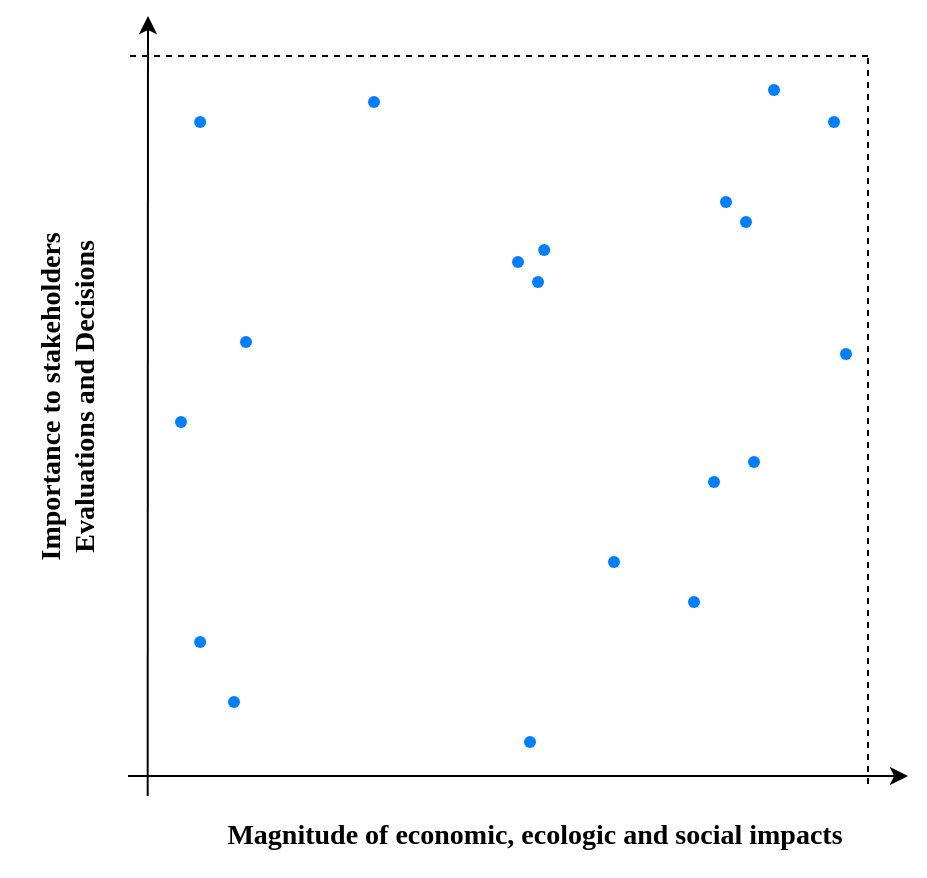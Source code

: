 <mxfile version="13.7.9" type="device"><diagram id="Yhi8AOUD1CpsnkoDR_Fk" name="Page-1"><mxGraphModel dx="749" dy="666" grid="1" gridSize="10" guides="1" tooltips="1" connect="1" arrows="1" fold="1" page="1" pageScale="1" pageWidth="827" pageHeight="1169" math="0" shadow="0"><root><mxCell id="0"/><mxCell id="1" parent="0"/><mxCell id="r8jEdFMWV_SN1VQbVRCB-1" value="" style="endArrow=classic;html=1;" parent="1" edge="1"><mxGeometry x="148.66" y="83.33" width="50" height="50" as="geometry"><mxPoint x="210" y="470" as="sourcePoint"/><mxPoint x="600" y="470" as="targetPoint"/></mxGeometry></mxCell><mxCell id="r8jEdFMWV_SN1VQbVRCB-2" value="" style="endArrow=classic;html=1;" parent="1" edge="1"><mxGeometry x="146" y="80" width="50" height="50" as="geometry"><mxPoint x="219.831" y="480" as="sourcePoint"/><mxPoint x="220" y="90" as="targetPoint"/></mxGeometry></mxCell><mxCell id="r8jEdFMWV_SN1VQbVRCB-3" value="Importance to stakeholders&lt;br style=&quot;font-size: 14px;&quot;&gt;Evaluations and Decisions" style="text;html=1;strokeColor=none;fillColor=none;align=center;verticalAlign=middle;whiteSpace=wrap;rounded=0;horizontal=0;fontStyle=1;fontSize=14;fontFamily=Verdana;" parent="1" vertex="1"><mxGeometry x="146" y="120" width="68.362" height="320" as="geometry"/></mxCell><mxCell id="r8jEdFMWV_SN1VQbVRCB-4" value="&lt;b style=&quot;font-size: 14px;&quot;&gt;Magnitude of economic, ecologic and social impacts&lt;/b&gt;" style="text;html=1;strokeColor=none;fillColor=none;align=center;verticalAlign=middle;whiteSpace=wrap;rounded=0;fontFamily=Verdana;fontSize=14;" parent="1" vertex="1"><mxGeometry x="229.003" y="480" width="369.153" height="40" as="geometry"/></mxCell><mxCell id="r8jEdFMWV_SN1VQbVRCB-6" value="" style="ellipse;whiteSpace=wrap;html=1;aspect=fixed;fontFamily=Verdana;fontSize=12;strokeColor=none;fillColor=#007FFF;" parent="1" vertex="1"><mxGeometry x="243.07" y="400" width="6" height="6" as="geometry"/></mxCell><mxCell id="r8jEdFMWV_SN1VQbVRCB-8" value="" style="ellipse;whiteSpace=wrap;html=1;aspect=fixed;fontFamily=Verdana;fontSize=12;strokeColor=none;fillColor=#007FFF;" parent="1" vertex="1"><mxGeometry x="260" y="430" width="6" height="6" as="geometry"/></mxCell><mxCell id="r8jEdFMWV_SN1VQbVRCB-9" value="" style="ellipse;whiteSpace=wrap;html=1;aspect=fixed;fontFamily=Verdana;fontSize=12;strokeColor=none;fillColor=#007FFF;" parent="1" vertex="1"><mxGeometry x="408" y="450" width="6" height="6" as="geometry"/></mxCell><mxCell id="r8jEdFMWV_SN1VQbVRCB-10" value="" style="ellipse;whiteSpace=wrap;html=1;aspect=fixed;fontFamily=Verdana;fontSize=12;strokeColor=none;fillColor=#007FFF;" parent="1" vertex="1"><mxGeometry x="450" y="360" width="6" height="6" as="geometry"/></mxCell><mxCell id="r8jEdFMWV_SN1VQbVRCB-11" value="" style="ellipse;whiteSpace=wrap;html=1;aspect=fixed;fontFamily=Verdana;fontSize=12;strokeColor=none;fillColor=#007FFF;" parent="1" vertex="1"><mxGeometry x="490" y="380" width="6" height="6" as="geometry"/></mxCell><mxCell id="r8jEdFMWV_SN1VQbVRCB-12" value="" style="ellipse;whiteSpace=wrap;html=1;aspect=fixed;fontFamily=Verdana;fontSize=12;strokeColor=none;fillColor=#007FFF;" parent="1" vertex="1"><mxGeometry x="500" y="320" width="6" height="6" as="geometry"/></mxCell><mxCell id="r8jEdFMWV_SN1VQbVRCB-13" value="" style="ellipse;whiteSpace=wrap;html=1;aspect=fixed;fontFamily=Verdana;fontSize=12;strokeColor=none;fillColor=#007FFF;" parent="1" vertex="1"><mxGeometry x="520" y="310" width="6" height="6" as="geometry"/></mxCell><mxCell id="r8jEdFMWV_SN1VQbVRCB-14" value="" style="ellipse;whiteSpace=wrap;html=1;aspect=fixed;fontFamily=Verdana;fontSize=12;strokeColor=none;fillColor=#007FFF;" parent="1" vertex="1"><mxGeometry x="233.5" y="290" width="6" height="6" as="geometry"/></mxCell><mxCell id="r8jEdFMWV_SN1VQbVRCB-15" value="" style="ellipse;whiteSpace=wrap;html=1;aspect=fixed;fontFamily=Verdana;fontSize=12;strokeColor=none;fillColor=#007FFF;" parent="1" vertex="1"><mxGeometry x="266" y="250" width="6" height="6" as="geometry"/></mxCell><mxCell id="r8jEdFMWV_SN1VQbVRCB-16" value="" style="ellipse;whiteSpace=wrap;html=1;aspect=fixed;fontFamily=Verdana;fontSize=12;strokeColor=none;fillColor=#007FFF;" parent="1" vertex="1"><mxGeometry x="243.07" y="140" width="6" height="6" as="geometry"/></mxCell><mxCell id="r8jEdFMWV_SN1VQbVRCB-17" value="" style="ellipse;whiteSpace=wrap;html=1;aspect=fixed;fontFamily=Verdana;fontSize=12;strokeColor=none;fillColor=#007FFF;" parent="1" vertex="1"><mxGeometry x="330" y="130" width="6" height="6" as="geometry"/></mxCell><mxCell id="r8jEdFMWV_SN1VQbVRCB-18" value="" style="ellipse;whiteSpace=wrap;html=1;aspect=fixed;fontFamily=Verdana;fontSize=12;strokeColor=none;fillColor=#007FFF;" parent="1" vertex="1"><mxGeometry x="402" y="210" width="6" height="6" as="geometry"/></mxCell><mxCell id="r8jEdFMWV_SN1VQbVRCB-19" value="" style="ellipse;whiteSpace=wrap;html=1;aspect=fixed;fontFamily=Verdana;fontSize=12;strokeColor=none;fillColor=#007FFF;" parent="1" vertex="1"><mxGeometry x="412" y="220" width="6" height="6" as="geometry"/></mxCell><mxCell id="r8jEdFMWV_SN1VQbVRCB-20" value="" style="ellipse;whiteSpace=wrap;html=1;aspect=fixed;fontFamily=Verdana;fontSize=12;strokeColor=none;fillColor=#007FFF;" parent="1" vertex="1"><mxGeometry x="415.08" y="204" width="6" height="6" as="geometry"/></mxCell><mxCell id="r8jEdFMWV_SN1VQbVRCB-21" value="" style="ellipse;whiteSpace=wrap;html=1;aspect=fixed;fontFamily=Verdana;fontSize=12;strokeColor=none;fillColor=#007FFF;" parent="1" vertex="1"><mxGeometry x="506" y="180" width="6" height="6" as="geometry"/></mxCell><mxCell id="r8jEdFMWV_SN1VQbVRCB-22" value="" style="ellipse;whiteSpace=wrap;html=1;aspect=fixed;fontFamily=Verdana;fontSize=12;strokeColor=none;fillColor=#007FFF;" parent="1" vertex="1"><mxGeometry x="516" y="190" width="6" height="6" as="geometry"/></mxCell><mxCell id="r8jEdFMWV_SN1VQbVRCB-23" value="" style="ellipse;whiteSpace=wrap;html=1;aspect=fixed;fontFamily=Verdana;fontSize=12;strokeColor=none;fillColor=#007FFF;" parent="1" vertex="1"><mxGeometry x="530" y="124" width="6" height="6" as="geometry"/></mxCell><mxCell id="r8jEdFMWV_SN1VQbVRCB-24" value="" style="ellipse;whiteSpace=wrap;html=1;aspect=fixed;fontFamily=Verdana;fontSize=12;strokeColor=none;fillColor=#007FFF;" parent="1" vertex="1"><mxGeometry x="560" y="140" width="6" height="6" as="geometry"/></mxCell><mxCell id="r8jEdFMWV_SN1VQbVRCB-25" value="" style="ellipse;whiteSpace=wrap;html=1;aspect=fixed;fontFamily=Verdana;fontSize=12;strokeColor=none;fillColor=#007FFF;" parent="1" vertex="1"><mxGeometry x="566" y="256" width="6" height="6" as="geometry"/></mxCell><mxCell id="KO16D8Xpfqv7OWN26DY6-7" value="" style="endArrow=none;dashed=1;html=1;" edge="1" parent="1"><mxGeometry width="50" height="50" relative="1" as="geometry"><mxPoint x="580" y="474" as="sourcePoint"/><mxPoint x="580" y="110" as="targetPoint"/></mxGeometry></mxCell><mxCell id="KO16D8Xpfqv7OWN26DY6-8" value="" style="endArrow=none;dashed=1;html=1;" edge="1" parent="1"><mxGeometry width="50" height="50" relative="1" as="geometry"><mxPoint x="580" y="110" as="sourcePoint"/><mxPoint x="210" y="110" as="targetPoint"/></mxGeometry></mxCell></root></mxGraphModel></diagram></mxfile>